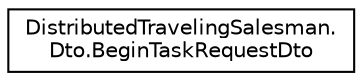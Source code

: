 digraph "Graphical Class Hierarchy"
{
 // INTERACTIVE_SVG=YES
 // LATEX_PDF_SIZE
  edge [fontname="Helvetica",fontsize="10",labelfontname="Helvetica",labelfontsize="10"];
  node [fontname="Helvetica",fontsize="10",shape=record];
  rankdir="LR";
  Node0 [label="DistributedTravelingSalesman.\lDto.BeginTaskRequestDto",height=0.2,width=0.4,color="black", fillcolor="white", style="filled",URL="$class_distributed_traveling_salesman_1_1_dto_1_1_begin_task_request_dto.html",tooltip=" "];
}
